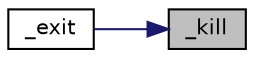digraph "_kill"
{
 // LATEX_PDF_SIZE
  edge [fontname="Helvetica",fontsize="10",labelfontname="Helvetica",labelfontsize="10"];
  node [fontname="Helvetica",fontsize="10",shape=record];
  rankdir="RL";
  Node1 [label="_kill",height=0.2,width=0.4,color="black", fillcolor="grey75", style="filled", fontcolor="black",tooltip=" "];
  Node1 -> Node2 [dir="back",color="midnightblue",fontsize="10",style="solid"];
  Node2 [label="_exit",height=0.2,width=0.4,color="black", fillcolor="white", style="filled",URL="$syscalls_8c.html#abc96bd69b58b2deaddb484478d911c1b",tooltip=" "];
}
